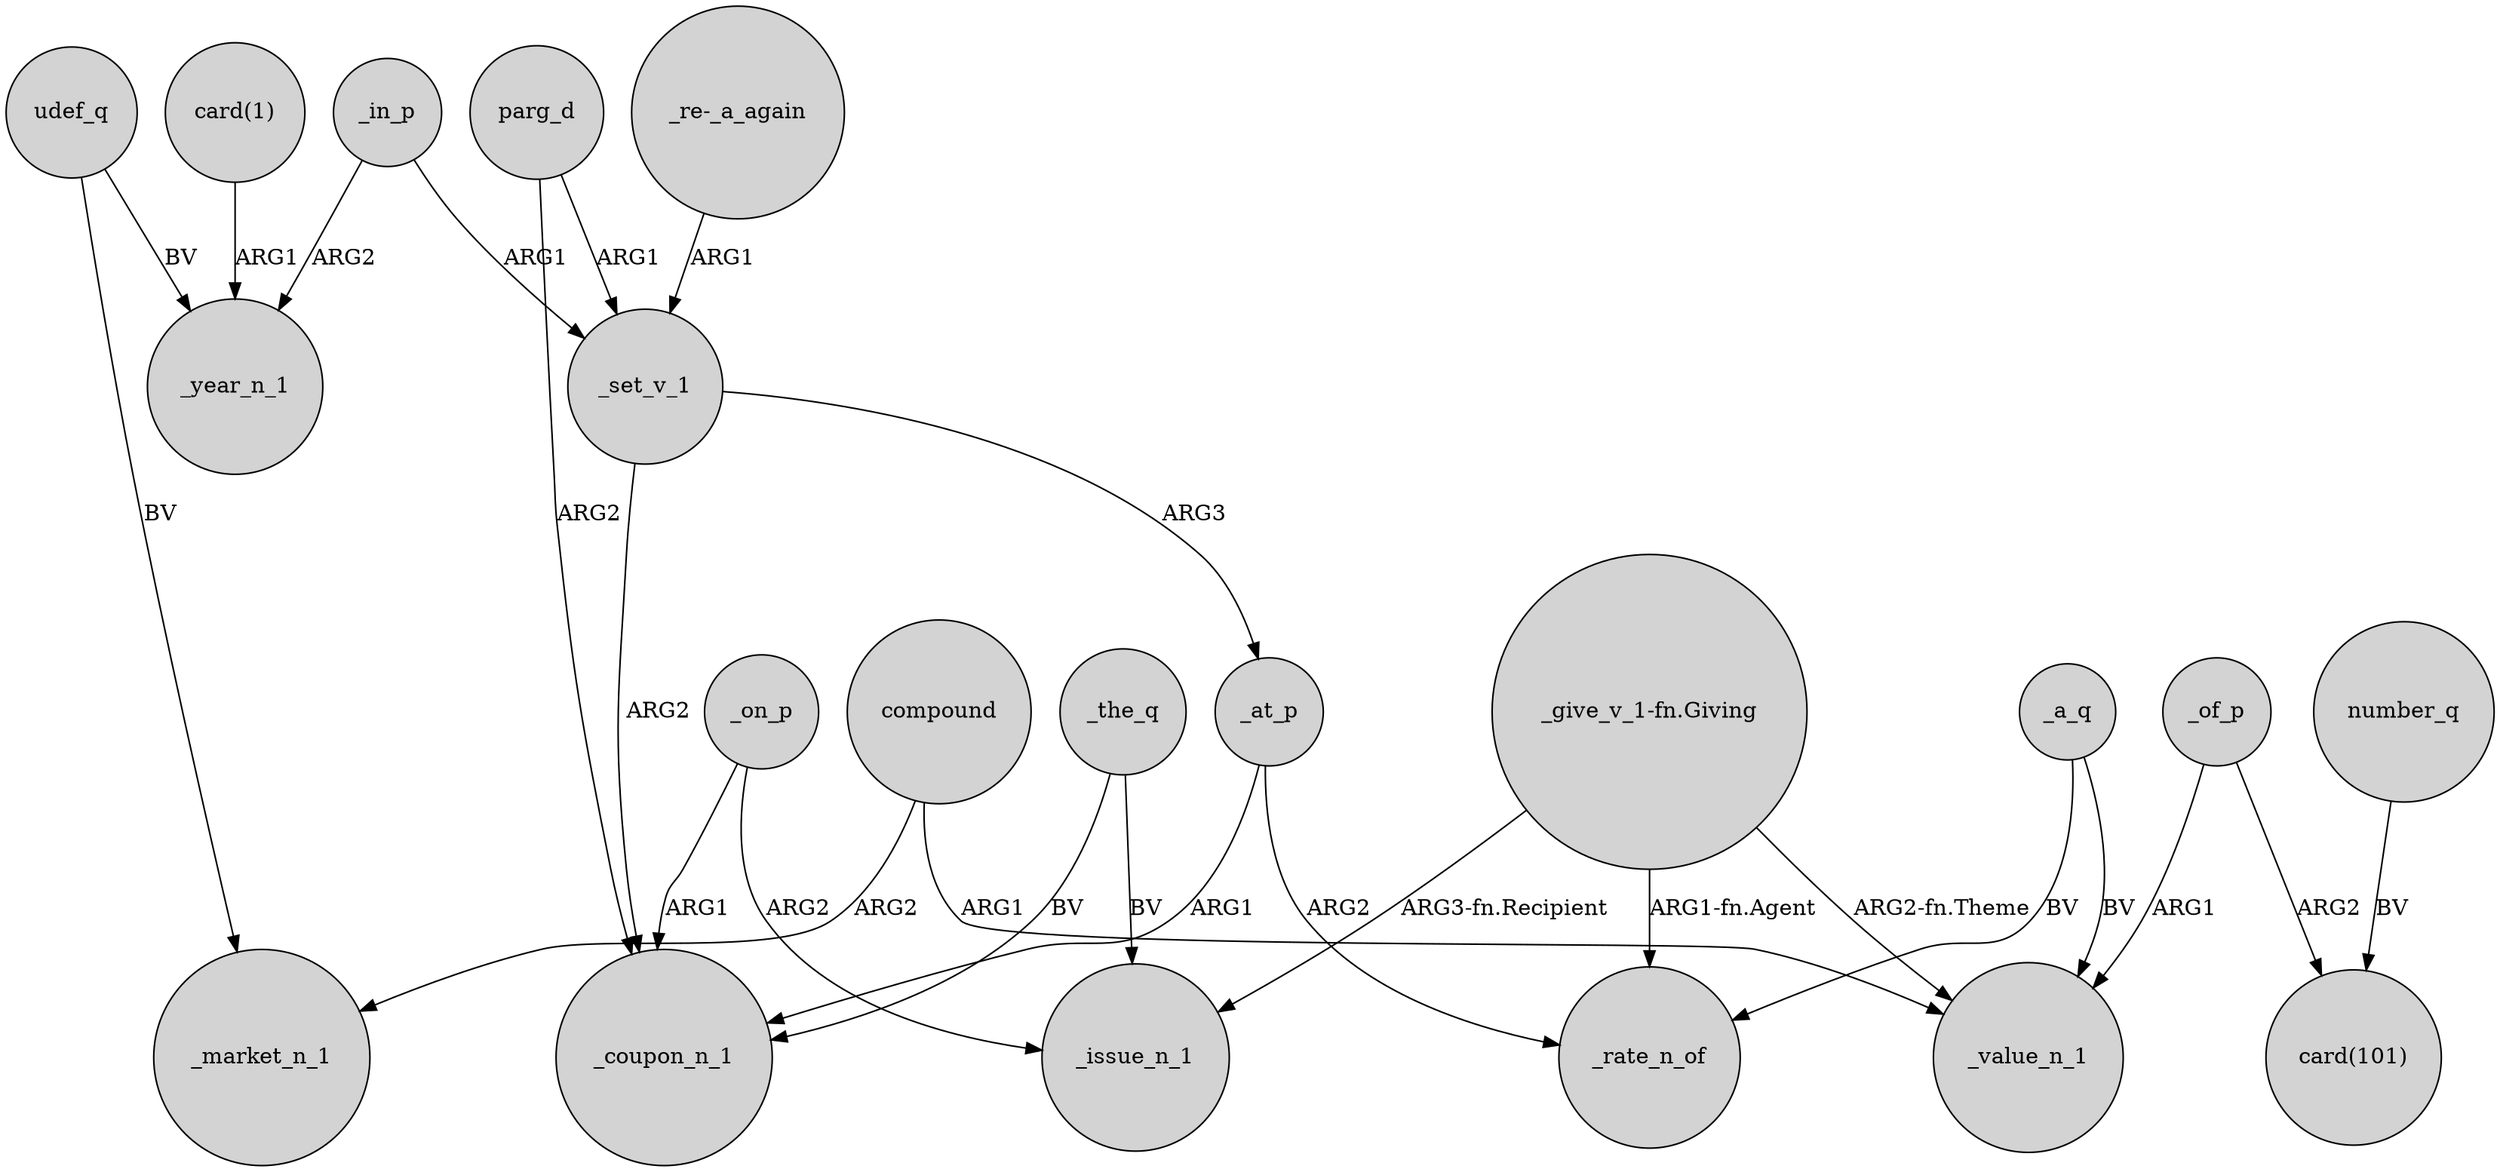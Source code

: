 digraph {
	node [shape=circle style=filled]
	compound -> _market_n_1 [label=ARG2]
	_of_p -> "card(101)" [label=ARG2]
	_the_q -> _coupon_n_1 [label=BV]
	_in_p -> _year_n_1 [label=ARG2]
	_at_p -> _rate_n_of [label=ARG2]
	"_give_v_1-fn.Giving" -> _issue_n_1 [label="ARG3-fn.Recipient"]
	_of_p -> _value_n_1 [label=ARG1]
	_set_v_1 -> _at_p [label=ARG3]
	udef_q -> _market_n_1 [label=BV]
	_a_q -> _rate_n_of [label=BV]
	_the_q -> _issue_n_1 [label=BV]
	_on_p -> _coupon_n_1 [label=ARG1]
	number_q -> "card(101)" [label=BV]
	_on_p -> _issue_n_1 [label=ARG2]
	_in_p -> _set_v_1 [label=ARG1]
	parg_d -> _coupon_n_1 [label=ARG2]
	_set_v_1 -> _coupon_n_1 [label=ARG2]
	"_give_v_1-fn.Giving" -> _value_n_1 [label="ARG2-fn.Theme"]
	_at_p -> _coupon_n_1 [label=ARG1]
	"_re-_a_again" -> _set_v_1 [label=ARG1]
	parg_d -> _set_v_1 [label=ARG1]
	"card(1)" -> _year_n_1 [label=ARG1]
	_a_q -> _value_n_1 [label=BV]
	udef_q -> _year_n_1 [label=BV]
	"_give_v_1-fn.Giving" -> _rate_n_of [label="ARG1-fn.Agent"]
	compound -> _value_n_1 [label=ARG1]
}
